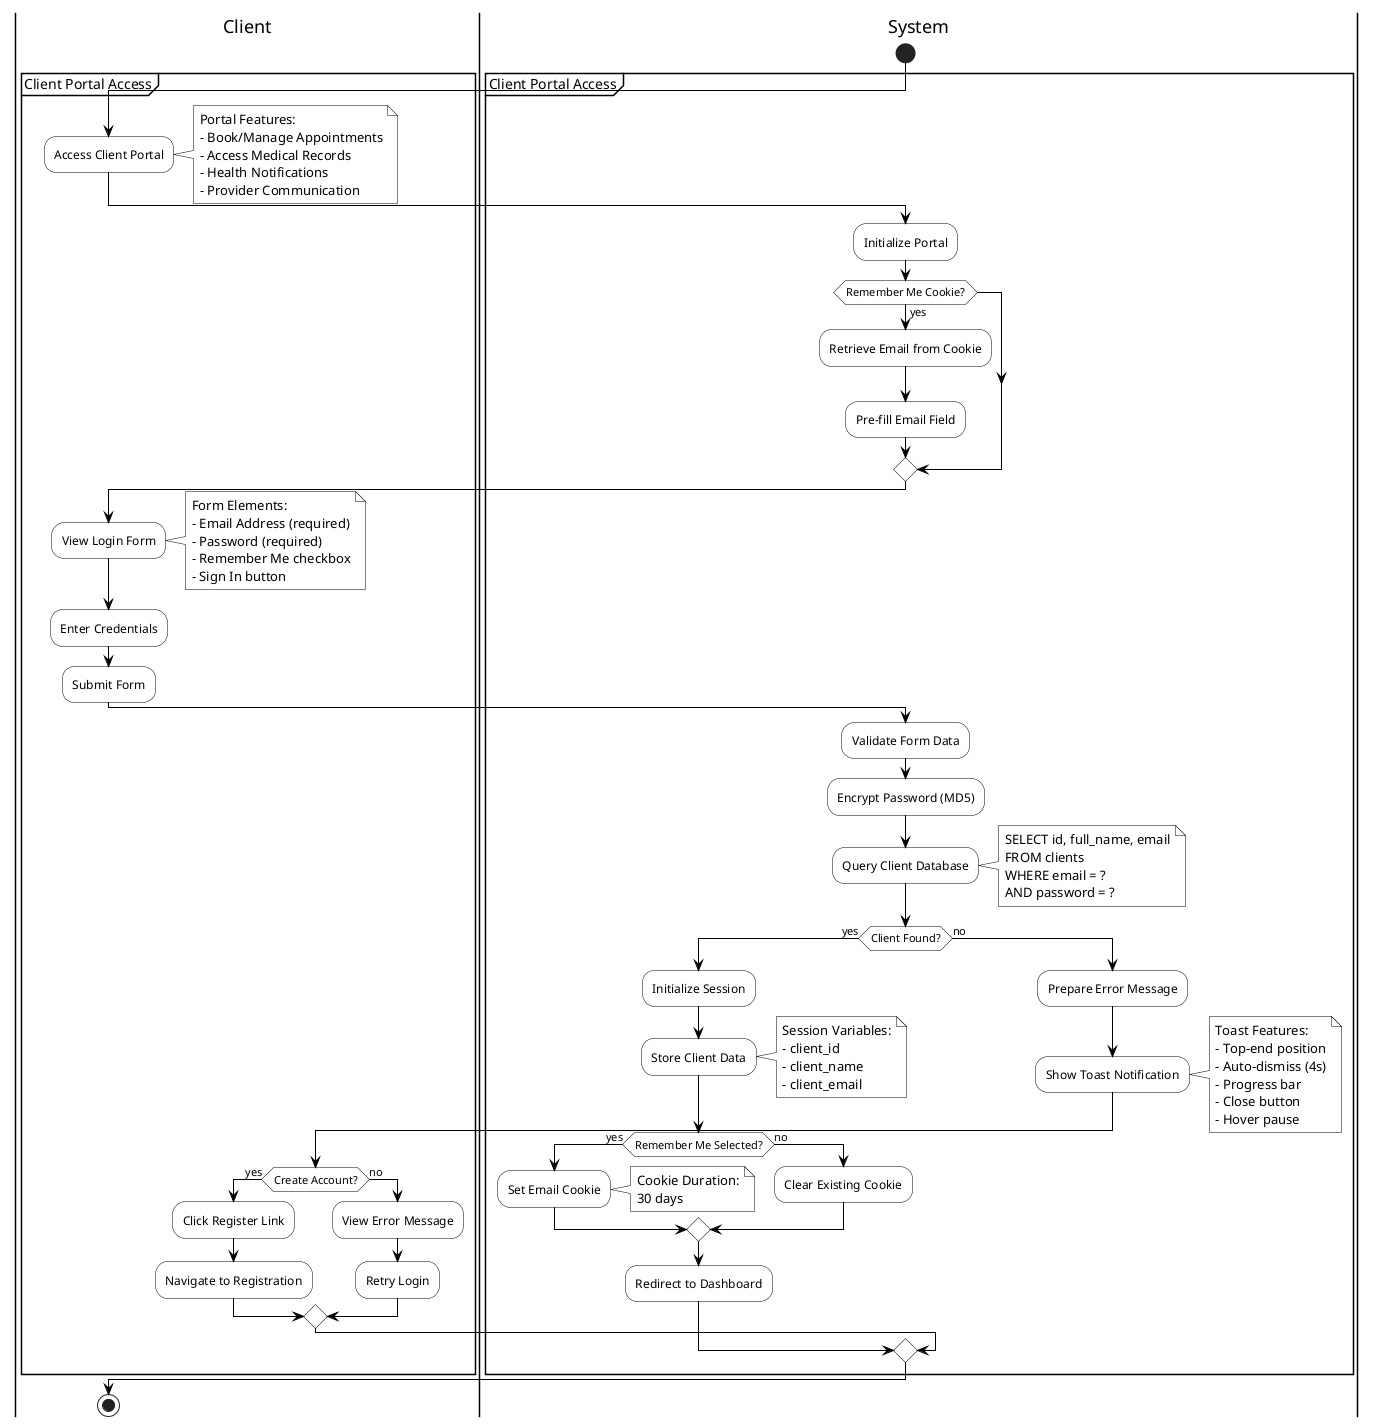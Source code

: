 @startuml Client Login Activity
skinparam monochrome true
skinparam shadowing false
skinparam ActivityBackgroundColor white
skinparam ActivityBorderColor black
skinparam ArrowColor black
skinparam NoteBackgroundColor white
skinparam NoteBorderColor black

|Client|
|System|

start

partition "Client Portal Access" {
  |Client|
  :Access Client Portal;
  note right
    Portal Features:
    - Book/Manage Appointments
    - Access Medical Records
    - Health Notifications
    - Provider Communication
  end note

  |System|
  :Initialize Portal;
  if (Remember Me Cookie?) then (yes)
    :Retrieve Email from Cookie;
    :Pre-fill Email Field;
  endif

  |Client|
  :View Login Form;
  note right
    Form Elements:
    - Email Address (required)
    - Password (required)
    - Remember Me checkbox
    - Sign In button
  end note

  :Enter Credentials;
  :Submit Form;

  |System|
  :Validate Form Data;
  :Encrypt Password (MD5);
  
  :Query Client Database;
  note right
    SELECT id, full_name, email
    FROM clients
    WHERE email = ? 
    AND password = ?
  end note

  if (Client Found?) then (yes)
    :Initialize Session;
    :Store Client Data;
    note right
      Session Variables:
      - client_id
      - client_name
      - client_email
    end note
    
    if (Remember Me Selected?) then (yes)
      :Set Email Cookie;
      note right
        Cookie Duration:
        30 days
      end note
    else (no)
      :Clear Existing Cookie;
    endif
    
    :Redirect to Dashboard;
    
  else (no)
    :Prepare Error Message;
    :Show Toast Notification;
    note right
      Toast Features:
      - Top-end position
      - Auto-dismiss (4s)
      - Progress bar
      - Close button
      - Hover pause
    end note
    
    |Client|
    if (Create Account?) then (yes)
      :Click Register Link;
      :Navigate to Registration;
    else (no)
      :View Error Message;
      :Retry Login;
    endif
  endif
}

stop

@enduml 